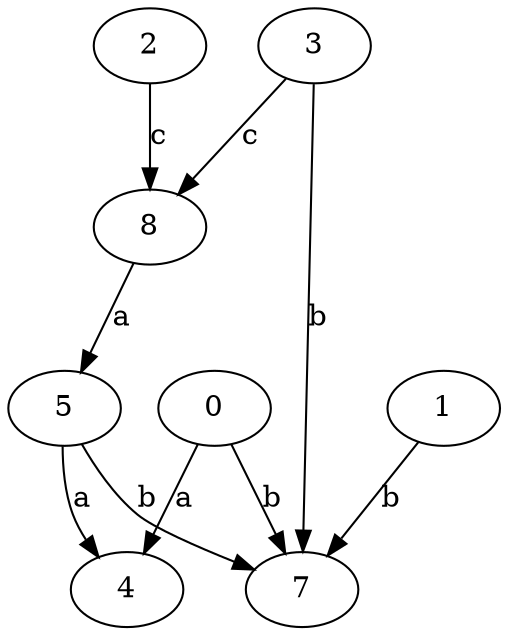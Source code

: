 strict digraph  {
0;
4;
1;
5;
2;
7;
3;
8;
0 -> 4  [label=a];
0 -> 7  [label=b];
1 -> 7  [label=b];
5 -> 4  [label=a];
5 -> 7  [label=b];
2 -> 8  [label=c];
3 -> 7  [label=b];
3 -> 8  [label=c];
8 -> 5  [label=a];
}

